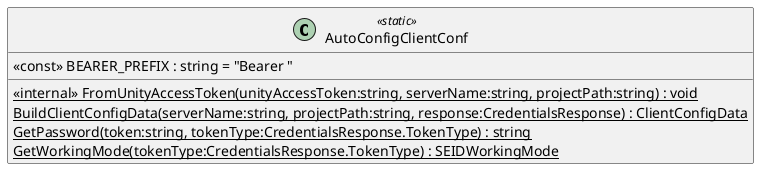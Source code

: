 @startuml
class AutoConfigClientConf <<static>> {
    <<internal>> {static} FromUnityAccessToken(unityAccessToken:string, serverName:string, projectPath:string) : void
    {static} BuildClientConfigData(serverName:string, projectPath:string, response:CredentialsResponse) : ClientConfigData
    {static} GetPassword(token:string, tokenType:CredentialsResponse.TokenType) : string
    {static} GetWorkingMode(tokenType:CredentialsResponse.TokenType) : SEIDWorkingMode
    <<const>> BEARER_PREFIX : string = "Bearer "
}
@enduml
